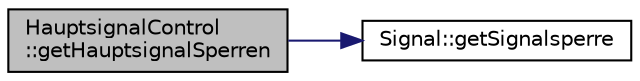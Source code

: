 digraph "HauptsignalControl::getHauptsignalSperren"
{
 // LATEX_PDF_SIZE
  edge [fontname="Helvetica",fontsize="10",labelfontname="Helvetica",labelfontsize="10"];
  node [fontname="Helvetica",fontsize="10",shape=record];
  rankdir="LR";
  Node1 [label="HauptsignalControl\l::getHauptsignalSperren",height=0.2,width=0.4,color="black", fillcolor="grey75", style="filled", fontcolor="black",tooltip=" "];
  Node1 -> Node2 [color="midnightblue",fontsize="10",style="solid",fontname="Helvetica"];
  Node2 [label="Signal::getSignalsperre",height=0.2,width=0.4,color="black", fillcolor="white", style="filled",URL="$class_signal.html#a8fb4bb651c8066da2cacde46d2cb2f88",tooltip=" "];
}
